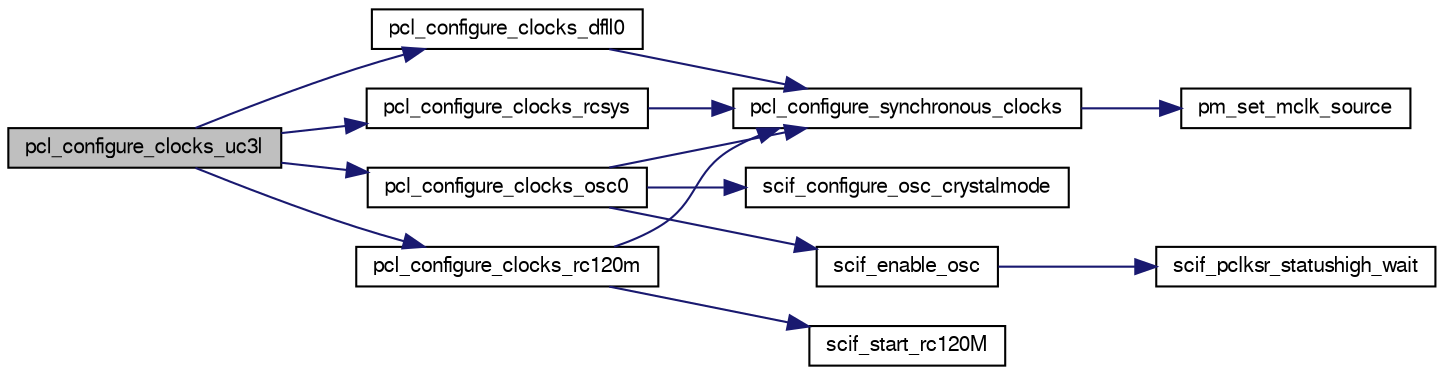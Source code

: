 digraph G
{
  edge [fontname="FreeSans",fontsize="10",labelfontname="FreeSans",labelfontsize="10"];
  node [fontname="FreeSans",fontsize="10",shape=record];
  rankdir=LR;
  Node1 [label="pcl_configure_clocks_uc3l",height=0.2,width=0.4,color="black", fillcolor="grey75", style="filled" fontcolor="black"];
  Node1 -> Node2 [color="midnightblue",fontsize="10",style="solid",fontname="FreeSans"];
  Node2 [label="pcl_configure_clocks_dfll0",height=0.2,width=0.4,color="black", fillcolor="white", style="filled",URL="$a00035.html#a8528af6e455a48f6d7b134bbd51d5840",tooltip="Automatically configure the CPU, PBA, PBB, and HSB clocks using the DFLL0 as main..."];
  Node2 -> Node3 [color="midnightblue",fontsize="10",style="solid",fontname="FreeSans"];
  Node3 [label="pcl_configure_synchronous_clocks",height=0.2,width=0.4,color="black", fillcolor="white", style="filled",URL="$a00035.html#a92e75eae7678315865429a64f7562644",tooltip="Device-specific implementation."];
  Node3 -> Node4 [color="midnightblue",fontsize="10",style="solid",fontname="FreeSans"];
  Node4 [label="pm_set_mclk_source",height=0.2,width=0.4,color="black", fillcolor="white", style="filled",URL="$a00033.html#ae8ae9d9b5af1bbd592f7dce6e11677b0",tooltip="Clock Functions."];
  Node1 -> Node5 [color="midnightblue",fontsize="10",style="solid",fontname="FreeSans"];
  Node5 [label="pcl_configure_clocks_osc0",height=0.2,width=0.4,color="black", fillcolor="white", style="filled",URL="$a00035.html#a4ff3149ebc8bf3064e77dc4b158aafad",tooltip="Automatically configure the CPU, PBA, PBB, and HSB clocks using the OSC0 osc as main..."];
  Node5 -> Node3 [color="midnightblue",fontsize="10",style="solid",fontname="FreeSans"];
  Node5 -> Node6 [color="midnightblue",fontsize="10",style="solid",fontname="FreeSans"];
  Node6 [label="scif_configure_osc_crystalmode",height=0.2,width=0.4,color="black", fillcolor="white", style="filled",URL="$a00041.html#a07a99c5e193620b3d4a6825bcd054e37",tooltip="Configure an oscillator in crystal mode."];
  Node5 -> Node7 [color="midnightblue",fontsize="10",style="solid",fontname="FreeSans"];
  Node7 [label="scif_enable_osc",height=0.2,width=0.4,color="black", fillcolor="white", style="filled",URL="$a00041.html#ae6a41bbff30ad3544abd620bb8b50612",tooltip="Enable an oscillator with a given startup time."];
  Node7 -> Node8 [color="midnightblue",fontsize="10",style="solid",fontname="FreeSans"];
  Node8 [label="scif_pclksr_statushigh_wait",height=0.2,width=0.4,color="black", fillcolor="white", style="filled",URL="$a00041.html#a5f0069245d4d5cbfea5cb6b3300a6c0b",tooltip="Wait for a status high in the Power and Clocks status register."];
  Node1 -> Node9 [color="midnightblue",fontsize="10",style="solid",fontname="FreeSans"];
  Node9 [label="pcl_configure_clocks_rc120m",height=0.2,width=0.4,color="black", fillcolor="white", style="filled",URL="$a00035.html#a73982b53f03832280909af1b437220ba",tooltip="Automatically configure the CPU, PBA, PBB, and HSB clocks using the RC120M osc as..."];
  Node9 -> Node3 [color="midnightblue",fontsize="10",style="solid",fontname="FreeSans"];
  Node9 -> Node10 [color="midnightblue",fontsize="10",style="solid",fontname="FreeSans"];
  Node10 [label="scif_start_rc120M",height=0.2,width=0.4,color="black", fillcolor="white", style="filled",URL="$a00041.html#a059e71c82dac925ae59dc36cdbf30222",tooltip="120MHz RCosc Functions"];
  Node1 -> Node11 [color="midnightblue",fontsize="10",style="solid",fontname="FreeSans"];
  Node11 [label="pcl_configure_clocks_rcsys",height=0.2,width=0.4,color="black", fillcolor="white", style="filled",URL="$a00035.html#a37e123796912716a80c10045f483e618",tooltip="Automatically configure the CPU, PBA, PBB, and HSB clocks using the RCSYS osc as..."];
  Node11 -> Node3 [color="midnightblue",fontsize="10",style="solid",fontname="FreeSans"];
}
